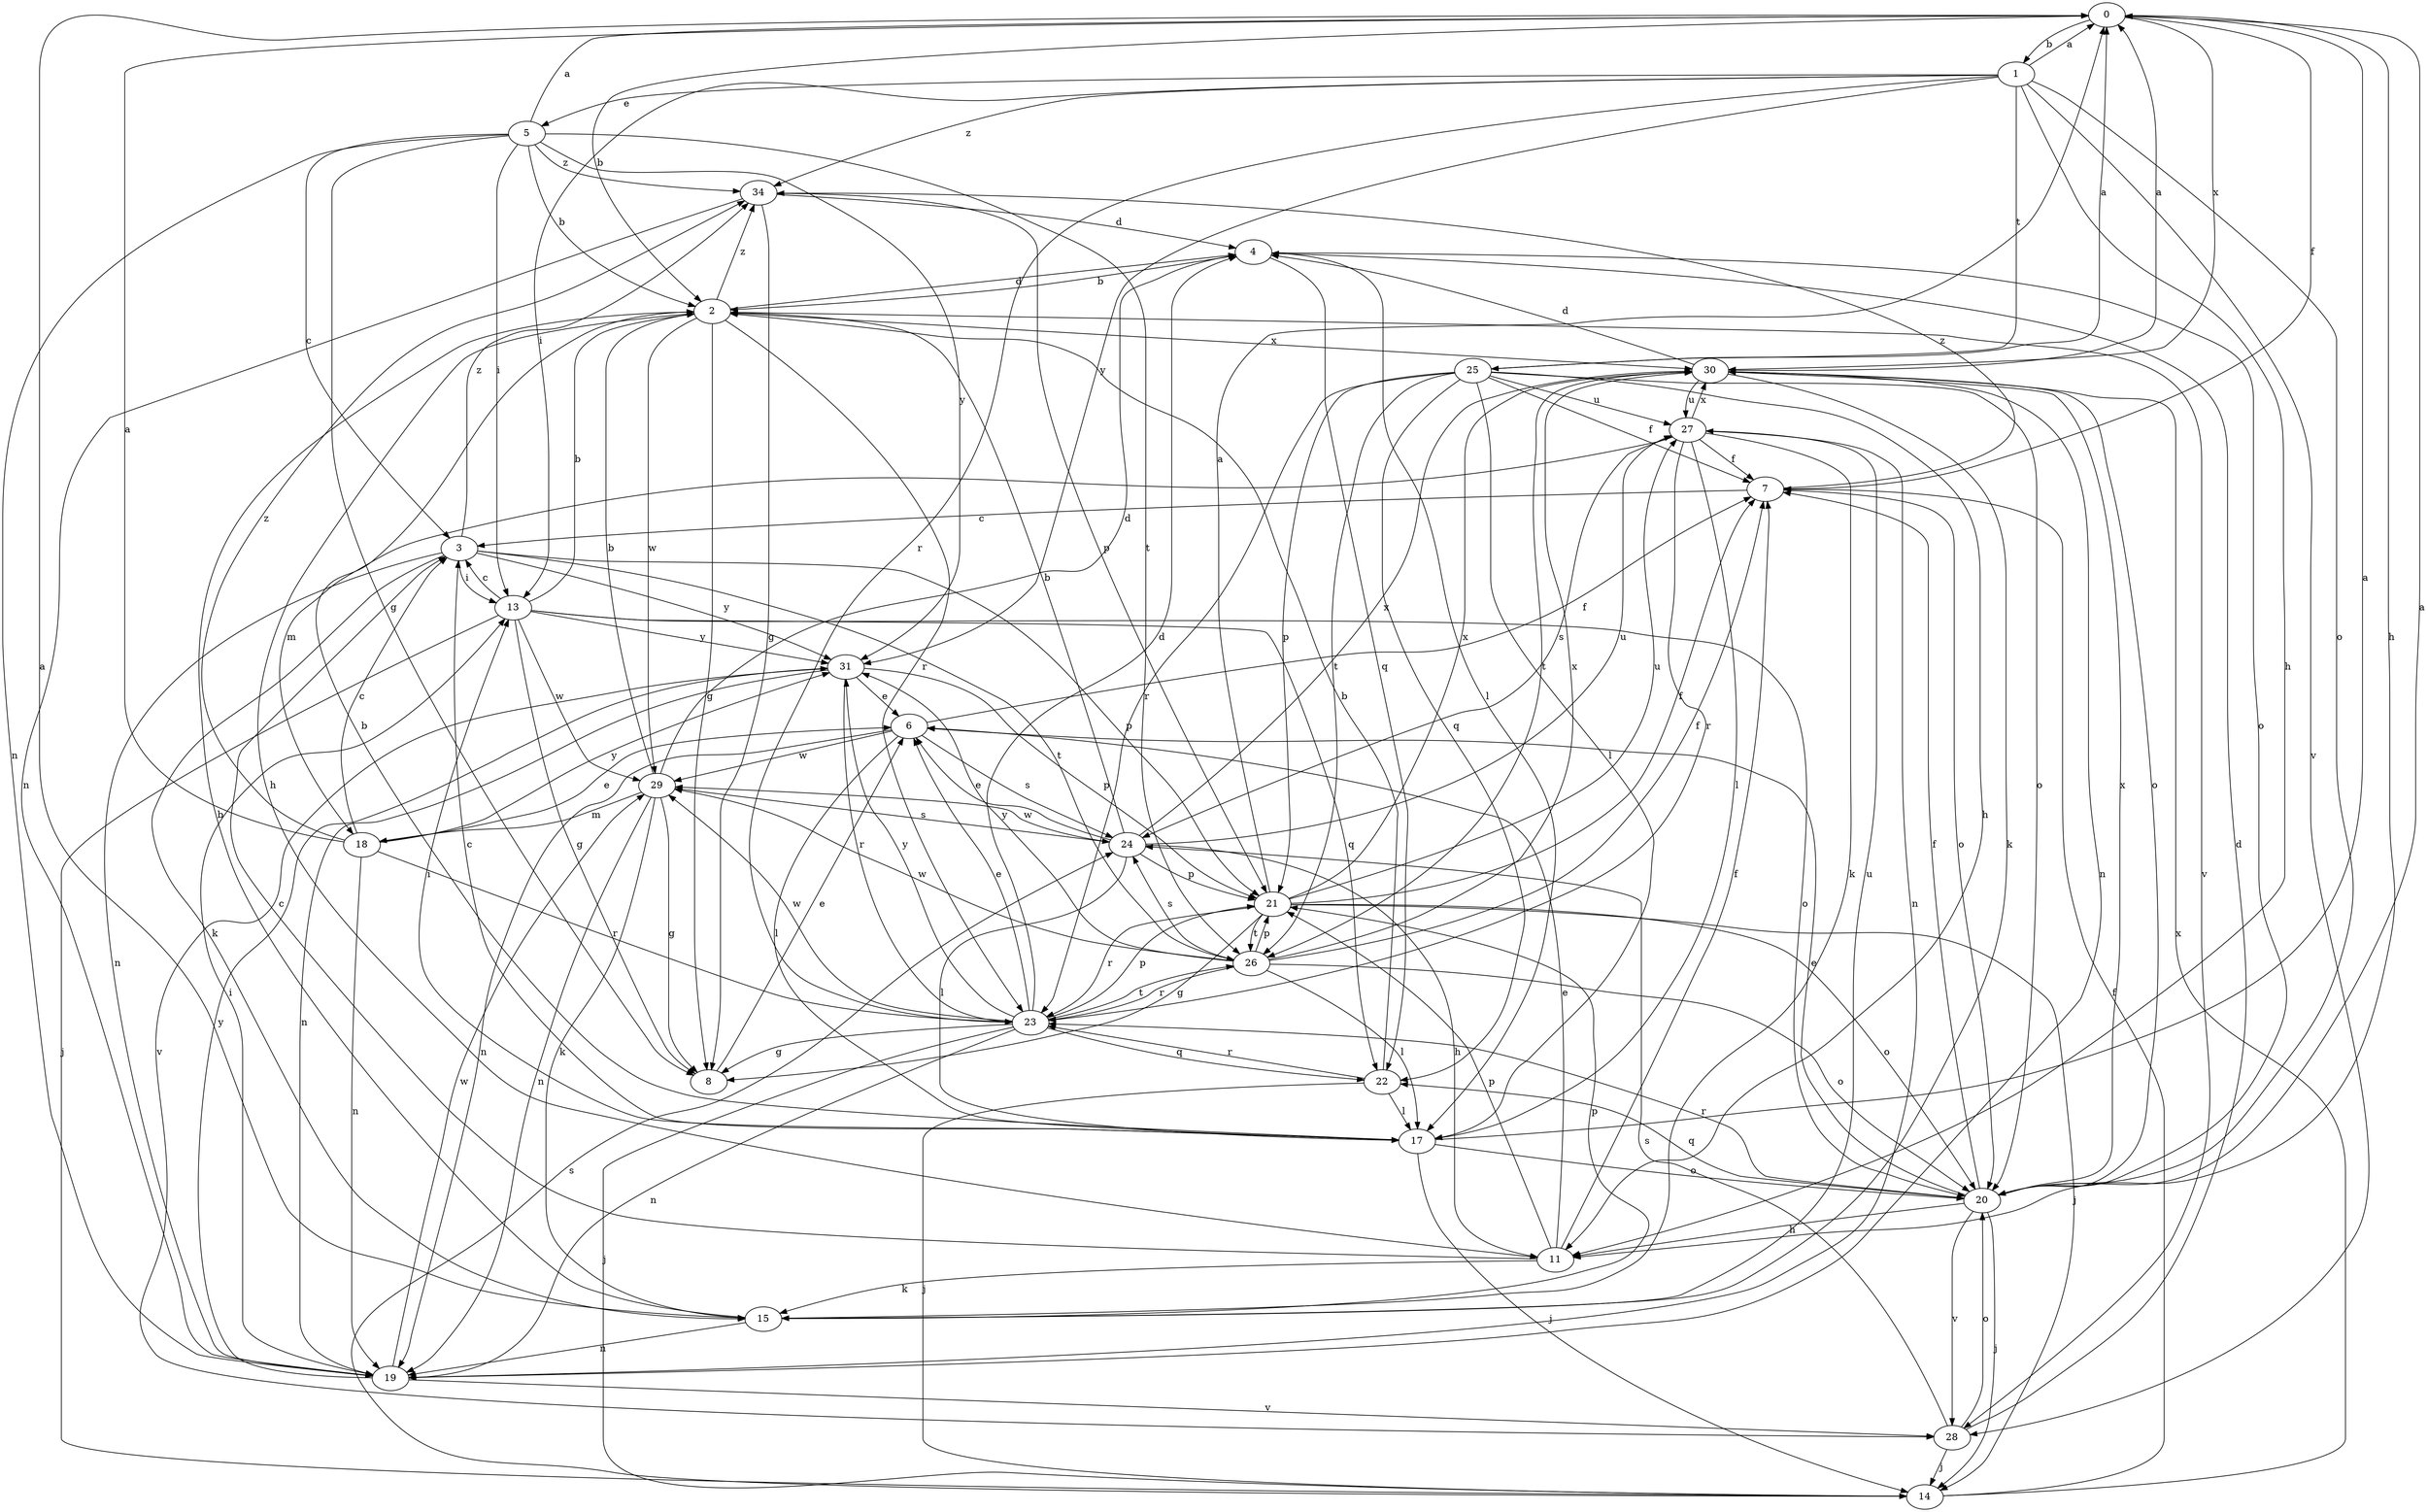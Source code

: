 strict digraph  {
0;
1;
2;
3;
4;
5;
6;
7;
8;
11;
13;
14;
15;
17;
18;
19;
20;
21;
22;
23;
24;
25;
26;
27;
28;
29;
30;
31;
34;
0 -> 1  [label=b];
0 -> 2  [label=b];
0 -> 7  [label=f];
0 -> 11  [label=h];
0 -> 30  [label=x];
1 -> 0  [label=a];
1 -> 5  [label=e];
1 -> 11  [label=h];
1 -> 13  [label=i];
1 -> 20  [label=o];
1 -> 23  [label=r];
1 -> 25  [label=t];
1 -> 28  [label=v];
1 -> 31  [label=y];
1 -> 34  [label=z];
2 -> 4  [label=d];
2 -> 8  [label=g];
2 -> 11  [label=h];
2 -> 23  [label=r];
2 -> 28  [label=v];
2 -> 29  [label=w];
2 -> 30  [label=x];
2 -> 34  [label=z];
3 -> 13  [label=i];
3 -> 15  [label=k];
3 -> 19  [label=n];
3 -> 21  [label=p];
3 -> 26  [label=t];
3 -> 31  [label=y];
3 -> 34  [label=z];
4 -> 2  [label=b];
4 -> 17  [label=l];
4 -> 20  [label=o];
4 -> 22  [label=q];
5 -> 0  [label=a];
5 -> 2  [label=b];
5 -> 3  [label=c];
5 -> 8  [label=g];
5 -> 13  [label=i];
5 -> 19  [label=n];
5 -> 26  [label=t];
5 -> 31  [label=y];
5 -> 34  [label=z];
6 -> 7  [label=f];
6 -> 17  [label=l];
6 -> 19  [label=n];
6 -> 24  [label=s];
6 -> 29  [label=w];
7 -> 3  [label=c];
7 -> 20  [label=o];
7 -> 34  [label=z];
8 -> 6  [label=e];
11 -> 3  [label=c];
11 -> 6  [label=e];
11 -> 7  [label=f];
11 -> 15  [label=k];
11 -> 21  [label=p];
13 -> 2  [label=b];
13 -> 3  [label=c];
13 -> 8  [label=g];
13 -> 14  [label=j];
13 -> 20  [label=o];
13 -> 22  [label=q];
13 -> 29  [label=w];
13 -> 31  [label=y];
14 -> 7  [label=f];
14 -> 24  [label=s];
14 -> 30  [label=x];
15 -> 0  [label=a];
15 -> 2  [label=b];
15 -> 19  [label=n];
15 -> 21  [label=p];
15 -> 27  [label=u];
17 -> 0  [label=a];
17 -> 2  [label=b];
17 -> 3  [label=c];
17 -> 13  [label=i];
17 -> 14  [label=j];
17 -> 20  [label=o];
18 -> 0  [label=a];
18 -> 3  [label=c];
18 -> 6  [label=e];
18 -> 19  [label=n];
18 -> 23  [label=r];
18 -> 31  [label=y];
18 -> 34  [label=z];
19 -> 13  [label=i];
19 -> 28  [label=v];
19 -> 29  [label=w];
19 -> 31  [label=y];
20 -> 0  [label=a];
20 -> 6  [label=e];
20 -> 7  [label=f];
20 -> 11  [label=h];
20 -> 14  [label=j];
20 -> 22  [label=q];
20 -> 23  [label=r];
20 -> 28  [label=v];
20 -> 30  [label=x];
21 -> 0  [label=a];
21 -> 7  [label=f];
21 -> 8  [label=g];
21 -> 14  [label=j];
21 -> 20  [label=o];
21 -> 23  [label=r];
21 -> 26  [label=t];
21 -> 27  [label=u];
21 -> 30  [label=x];
22 -> 2  [label=b];
22 -> 14  [label=j];
22 -> 17  [label=l];
22 -> 23  [label=r];
23 -> 4  [label=d];
23 -> 6  [label=e];
23 -> 8  [label=g];
23 -> 14  [label=j];
23 -> 19  [label=n];
23 -> 21  [label=p];
23 -> 22  [label=q];
23 -> 26  [label=t];
23 -> 29  [label=w];
23 -> 31  [label=y];
24 -> 2  [label=b];
24 -> 6  [label=e];
24 -> 11  [label=h];
24 -> 17  [label=l];
24 -> 21  [label=p];
24 -> 27  [label=u];
24 -> 29  [label=w];
24 -> 30  [label=x];
25 -> 0  [label=a];
25 -> 7  [label=f];
25 -> 11  [label=h];
25 -> 17  [label=l];
25 -> 20  [label=o];
25 -> 21  [label=p];
25 -> 22  [label=q];
25 -> 23  [label=r];
25 -> 26  [label=t];
25 -> 27  [label=u];
26 -> 7  [label=f];
26 -> 17  [label=l];
26 -> 20  [label=o];
26 -> 21  [label=p];
26 -> 23  [label=r];
26 -> 24  [label=s];
26 -> 29  [label=w];
26 -> 30  [label=x];
26 -> 31  [label=y];
27 -> 7  [label=f];
27 -> 15  [label=k];
27 -> 17  [label=l];
27 -> 18  [label=m];
27 -> 19  [label=n];
27 -> 23  [label=r];
27 -> 24  [label=s];
27 -> 30  [label=x];
28 -> 4  [label=d];
28 -> 14  [label=j];
28 -> 20  [label=o];
28 -> 24  [label=s];
29 -> 2  [label=b];
29 -> 4  [label=d];
29 -> 8  [label=g];
29 -> 15  [label=k];
29 -> 18  [label=m];
29 -> 19  [label=n];
29 -> 24  [label=s];
30 -> 0  [label=a];
30 -> 4  [label=d];
30 -> 15  [label=k];
30 -> 19  [label=n];
30 -> 20  [label=o];
30 -> 26  [label=t];
30 -> 27  [label=u];
31 -> 6  [label=e];
31 -> 19  [label=n];
31 -> 21  [label=p];
31 -> 23  [label=r];
31 -> 28  [label=v];
34 -> 4  [label=d];
34 -> 8  [label=g];
34 -> 19  [label=n];
34 -> 21  [label=p];
}
